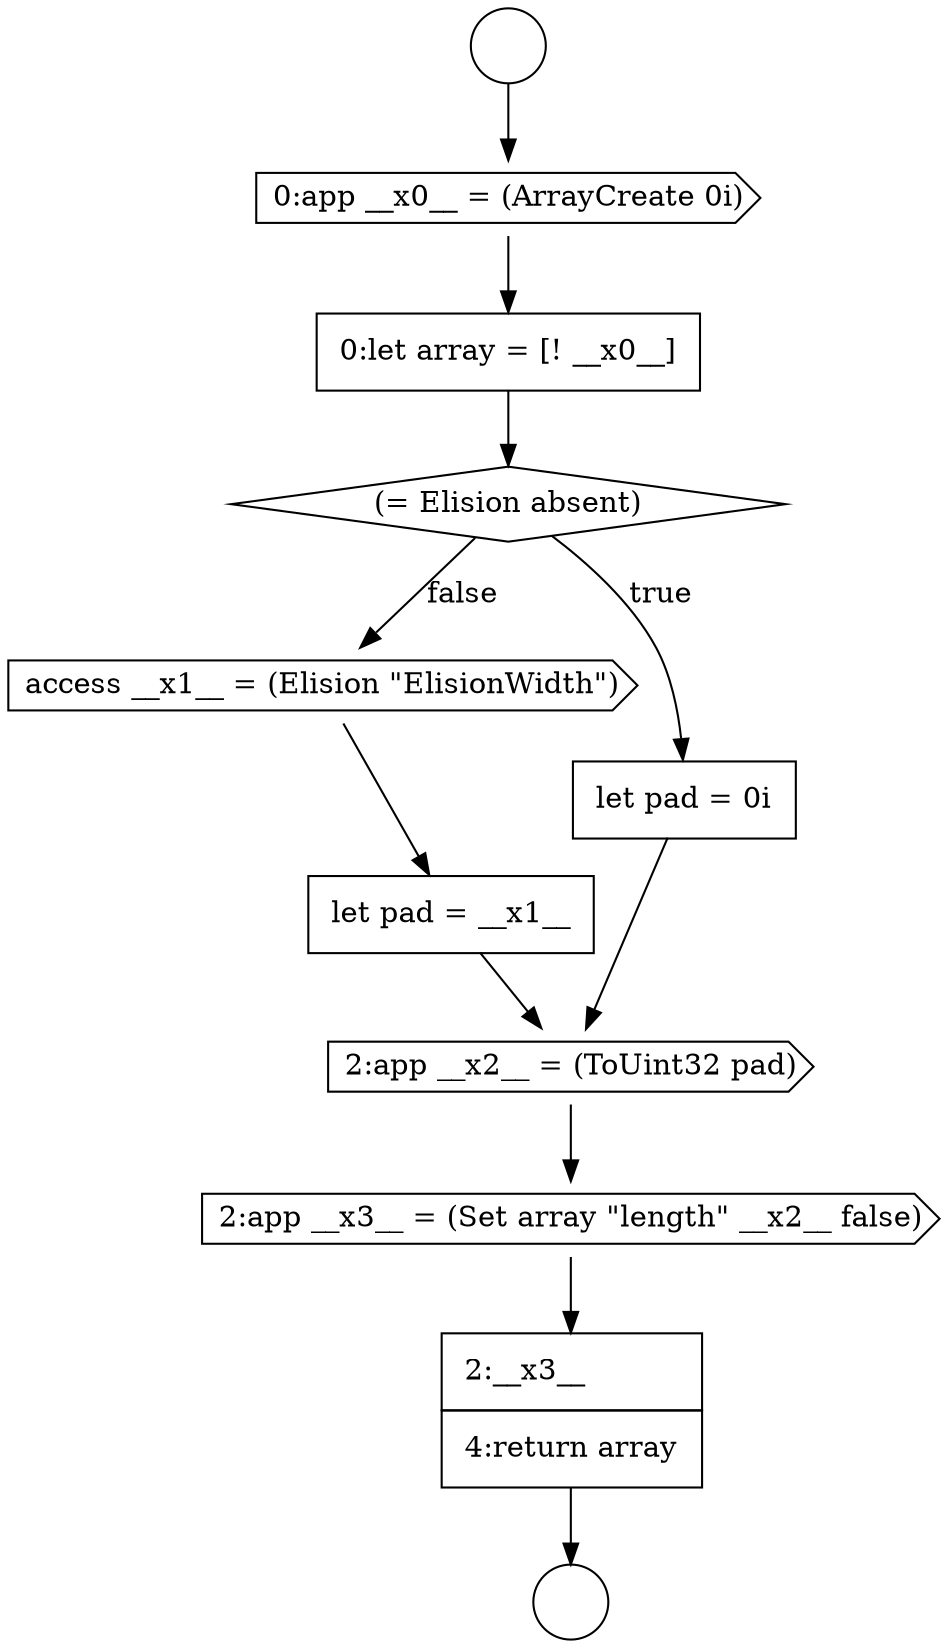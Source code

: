 digraph {
  node3616 [shape=none, margin=0, label=<<font color="black">
    <table border="0" cellborder="1" cellspacing="0" cellpadding="10">
      <tr><td align="left">2:__x3__</td></tr>
      <tr><td align="left">4:return array</td></tr>
    </table>
  </font>> color="black" fillcolor="white" style=filled]
  node3612 [shape=cds, label=<<font color="black">access __x1__ = (Elision &quot;ElisionWidth&quot;)</font>> color="black" fillcolor="white" style=filled]
  node3606 [shape=circle label=" " color="black" fillcolor="white" style=filled]
  node3610 [shape=diamond, label=<<font color="black">(= Elision absent)</font>> color="black" fillcolor="white" style=filled]
  node3615 [shape=cds, label=<<font color="black">2:app __x3__ = (Set array &quot;length&quot; __x2__ false)</font>> color="black" fillcolor="white" style=filled]
  node3611 [shape=none, margin=0, label=<<font color="black">
    <table border="0" cellborder="1" cellspacing="0" cellpadding="10">
      <tr><td align="left">let pad = 0i</td></tr>
    </table>
  </font>> color="black" fillcolor="white" style=filled]
  node3607 [shape=circle label=" " color="black" fillcolor="white" style=filled]
  node3609 [shape=none, margin=0, label=<<font color="black">
    <table border="0" cellborder="1" cellspacing="0" cellpadding="10">
      <tr><td align="left">0:let array = [! __x0__]</td></tr>
    </table>
  </font>> color="black" fillcolor="white" style=filled]
  node3614 [shape=cds, label=<<font color="black">2:app __x2__ = (ToUint32 pad)</font>> color="black" fillcolor="white" style=filled]
  node3608 [shape=cds, label=<<font color="black">0:app __x0__ = (ArrayCreate 0i)</font>> color="black" fillcolor="white" style=filled]
  node3613 [shape=none, margin=0, label=<<font color="black">
    <table border="0" cellborder="1" cellspacing="0" cellpadding="10">
      <tr><td align="left">let pad = __x1__</td></tr>
    </table>
  </font>> color="black" fillcolor="white" style=filled]
  node3612 -> node3613 [ color="black"]
  node3613 -> node3614 [ color="black"]
  node3609 -> node3610 [ color="black"]
  node3615 -> node3616 [ color="black"]
  node3616 -> node3607 [ color="black"]
  node3614 -> node3615 [ color="black"]
  node3610 -> node3611 [label=<<font color="black">true</font>> color="black"]
  node3610 -> node3612 [label=<<font color="black">false</font>> color="black"]
  node3606 -> node3608 [ color="black"]
  node3608 -> node3609 [ color="black"]
  node3611 -> node3614 [ color="black"]
}
